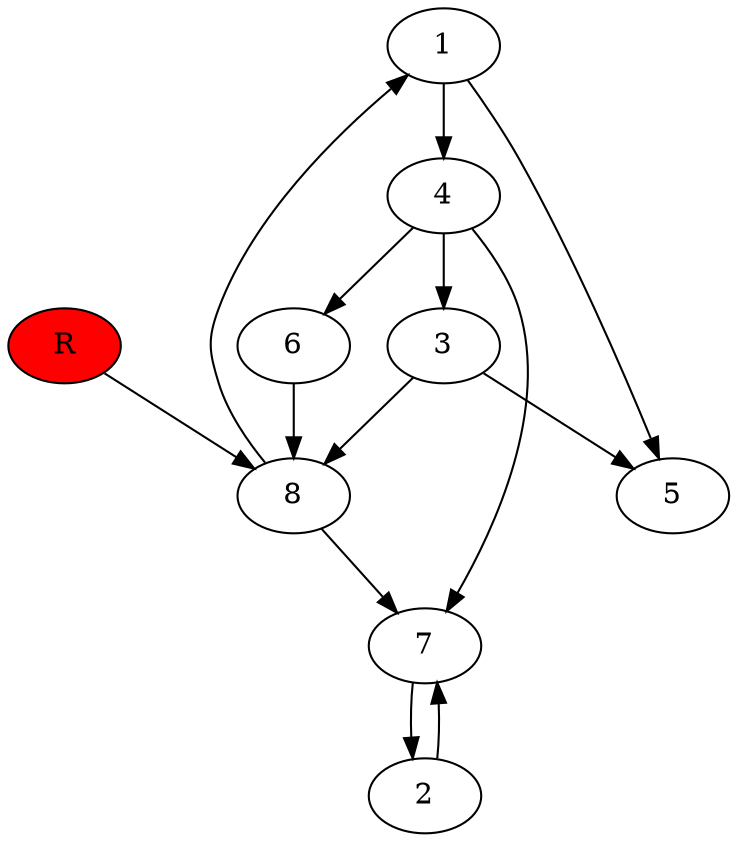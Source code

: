 digraph prb37446 {
	1
	2
	3
	4
	5
	6
	7
	8
	R [fillcolor="#ff0000" style=filled]
	1 -> 4
	1 -> 5
	2 -> 7
	3 -> 5
	3 -> 8
	4 -> 3
	4 -> 6
	4 -> 7
	6 -> 8
	7 -> 2
	8 -> 1
	8 -> 7
	R -> 8
}

